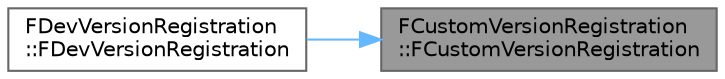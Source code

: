 digraph "FCustomVersionRegistration::FCustomVersionRegistration"
{
 // INTERACTIVE_SVG=YES
 // LATEX_PDF_SIZE
  bgcolor="transparent";
  edge [fontname=Helvetica,fontsize=10,labelfontname=Helvetica,labelfontsize=10];
  node [fontname=Helvetica,fontsize=10,shape=box,height=0.2,width=0.4];
  rankdir="RL";
  Node1 [id="Node000001",label="FCustomVersionRegistration\l::FCustomVersionRegistration",height=0.2,width=0.4,color="gray40", fillcolor="grey60", style="filled", fontcolor="black",tooltip=" "];
  Node1 -> Node2 [id="edge1_Node000001_Node000002",dir="back",color="steelblue1",style="solid",tooltip=" "];
  Node2 [id="Node000002",label="FDevVersionRegistration\l::FDevVersionRegistration",height=0.2,width=0.4,color="grey40", fillcolor="white", style="filled",URL="$d1/d89/classFDevVersionRegistration.html#acc2f5cf8b6ebdee6d9b70691eefe1f21",tooltip=" "];
}

